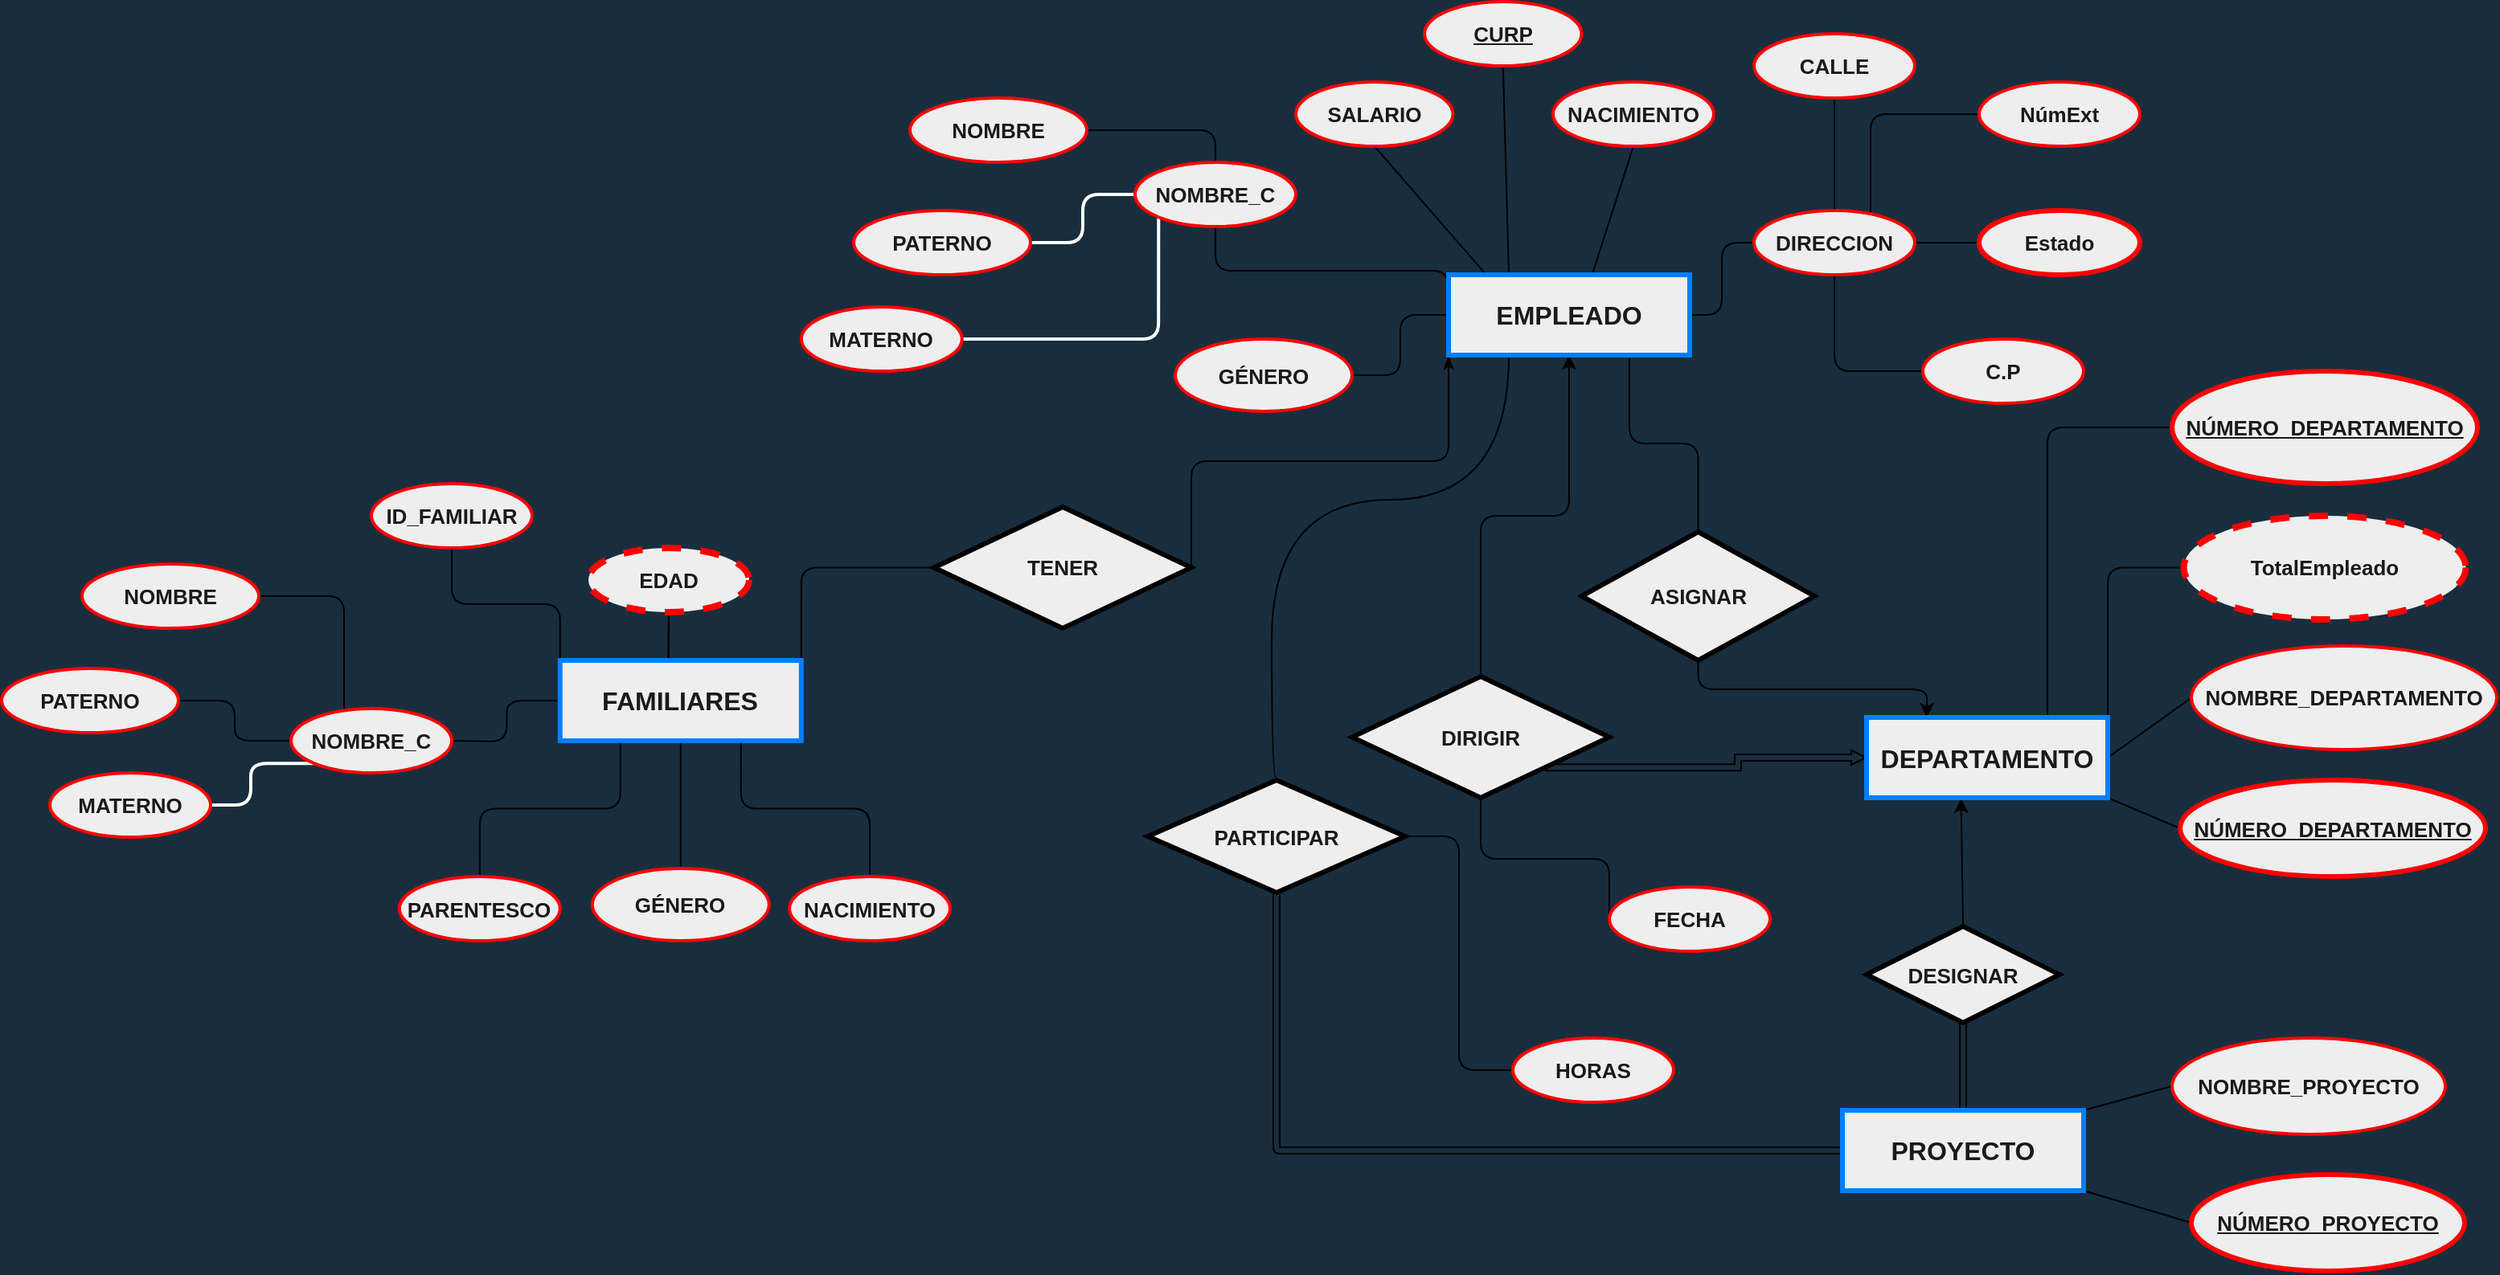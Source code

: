 <mxfile version="13.9.9" type="device"><diagram id="Cr8rwhKdKpi9vluvS5JP" name="Página-1"><mxGraphModel dx="1970" dy="540" grid="1" gridSize="10" guides="1" tooltips="1" connect="1" arrows="0" fold="1" page="1" pageScale="1" pageWidth="1169" pageHeight="827" background="#182E3E" math="0" shadow="0"><root><mxCell id="0"/><mxCell id="1" style="" parent="0"/><mxCell id="jqNfLadF7YpEhwLBkF7p-66" style="edgeStyle=elbowEdgeStyle;rounded=1;orthogonalLoop=1;jettySize=auto;elbow=vertical;html=1;exitX=0;exitY=0;exitDx=0;exitDy=0;startArrow=none;startFill=0;sourcePerimeterSpacing=0;endArrow=none;endFill=0;targetPerimeterSpacing=0;fillColor=none;" edge="1" parent="1" source="cJOQEZuyymXwWGWpgnNL-39" target="cJOQEZuyymXwWGWpgnNL-72"><mxGeometry relative="1" as="geometry"/></mxCell><mxCell id="cJOQEZuyymXwWGWpgnNL-13" style="edgeStyle=none;rounded=0;orthogonalLoop=1;jettySize=auto;html=1;exitX=0.593;exitY=0.02;exitDx=0;exitDy=0;endArrow=none;endFill=0;exitPerimeter=0;entryX=0.5;entryY=1;entryDx=0;entryDy=0;" parent="1" source="9bCEXv4croC0r56C43FN-2" target="cJOQEZuyymXwWGWpgnNL-21" edge="1"><mxGeometry relative="1" as="geometry"><mxPoint x="605.826" y="89.99" as="targetPoint"/></mxGeometry></mxCell><mxCell id="WdBcy9Mp8K7_9u4QYjNC-71" style="edgeStyle=elbowEdgeStyle;rounded=1;orthogonalLoop=1;jettySize=auto;html=1;exitX=0;exitY=0.5;exitDx=0;exitDy=0;entryX=0.5;entryY=1;entryDx=0;entryDy=0;startArrow=none;startFill=0;endArrow=none;endFill=0;elbow=vertical;" parent="1" source="9bCEXv4croC0r56C43FN-2" target="9bCEXv4croC0r56C43FN-3" edge="1"><mxGeometry relative="1" as="geometry"/></mxCell><mxCell id="jqNfLadF7YpEhwLBkF7p-11" style="edgeStyle=elbowEdgeStyle;rounded=1;orthogonalLoop=1;jettySize=auto;html=1;exitX=0.5;exitY=1;exitDx=0;exitDy=0;endArrow=none;endFill=0;startArrow=classic;startFill=1;elbow=vertical;" edge="1" parent="1" source="9bCEXv4croC0r56C43FN-2" target="jqNfLadF7YpEhwLBkF7p-10"><mxGeometry relative="1" as="geometry"/></mxCell><mxCell id="jqNfLadF7YpEhwLBkF7p-13" style="edgeStyle=elbowEdgeStyle;rounded=1;orthogonalLoop=1;jettySize=auto;html=1;exitX=0.75;exitY=1;exitDx=0;exitDy=0;entryX=0.5;entryY=0;entryDx=0;entryDy=0;endArrow=none;endFill=0;elbow=vertical;" edge="1" parent="1" source="9bCEXv4croC0r56C43FN-2" target="VEiRsSS-IjOUAJVpJDN8-1"><mxGeometry relative="1" as="geometry"/></mxCell><mxCell id="jqNfLadF7YpEhwLBkF7p-44" style="edgeStyle=orthogonalEdgeStyle;rounded=1;orthogonalLoop=1;jettySize=auto;html=1;exitX=0.5;exitY=0;exitDx=0;exitDy=0;entryX=1;entryY=0.5;entryDx=0;entryDy=0;startArrow=none;startFill=0;sourcePerimeterSpacing=0;endArrow=none;endFill=0;targetPerimeterSpacing=0;fillColor=none;" edge="1" parent="1" source="9bCEXv4croC0r56C43FN-3" target="cJOQEZuyymXwWGWpgnNL-20"><mxGeometry relative="1" as="geometry"/></mxCell><mxCell id="9bCEXv4croC0r56C43FN-14" style="rounded=1;sketch=0;orthogonalLoop=1;jettySize=auto;html=1;exitX=1;exitY=0.5;exitDx=0;exitDy=0;entryX=0;entryY=1;entryDx=0;entryDy=0;endArrow=none;endFill=0;strokeColor=#FFFFFF;strokeWidth=2;fontColor=#FFFFFF;startArrow=none;startFill=0;edgeStyle=orthogonalEdgeStyle;" parent="1" source="9bCEXv4croC0r56C43FN-17" target="9bCEXv4croC0r56C43FN-3" edge="1"><mxGeometry relative="1" as="geometry"><mxPoint x="225" y="77.75" as="sourcePoint"/><mxPoint x="265.0" y="165.5" as="targetPoint"/></mxGeometry></mxCell><mxCell id="9bCEXv4croC0r56C43FN-13" style="rounded=1;sketch=0;orthogonalLoop=1;jettySize=auto;html=1;entryX=0;entryY=0.5;entryDx=0;entryDy=0;strokeColor=#FFFFFF;fontColor=#FFFFFF;endArrow=none;endFill=0;strokeWidth=2;exitX=1;exitY=0.5;exitDx=0;exitDy=0;edgeStyle=orthogonalEdgeStyle;" parent="1" source="9bCEXv4croC0r56C43FN-18" target="9bCEXv4croC0r56C43FN-3" edge="1"><mxGeometry relative="1" as="geometry"><mxPoint x="275" y="30" as="sourcePoint"/></mxGeometry></mxCell><mxCell id="jqNfLadF7YpEhwLBkF7p-65" style="edgeStyle=elbowEdgeStyle;rounded=1;orthogonalLoop=1;jettySize=auto;html=1;exitX=1;exitY=0.5;exitDx=0;exitDy=0;entryX=0;entryY=0.5;entryDx=0;entryDy=0;startArrow=none;startFill=0;sourcePerimeterSpacing=0;endArrow=none;endFill=0;targetPerimeterSpacing=0;fillColor=none;" edge="1" parent="1" source="9bCEXv4croC0r56C43FN-22" target="9bCEXv4croC0r56C43FN-2"><mxGeometry relative="1" as="geometry"/></mxCell><mxCell id="cJOQEZuyymXwWGWpgnNL-15" style="rounded=1;orthogonalLoop=1;jettySize=auto;html=1;entryX=0.25;entryY=0;entryDx=0;entryDy=0;endArrow=none;endFill=0;exitX=0.5;exitY=1;exitDx=0;exitDy=0;" parent="1" source="cJOQEZuyymXwWGWpgnNL-19" target="9bCEXv4croC0r56C43FN-2" edge="1"><mxGeometry relative="1" as="geometry"><mxPoint x="518" as="sourcePoint"/></mxGeometry></mxCell><mxCell id="cJOQEZuyymXwWGWpgnNL-5" style="rounded=0;orthogonalLoop=1;jettySize=auto;html=1;exitX=0.5;exitY=1;exitDx=0;exitDy=0;entryX=0.5;entryY=0;entryDx=0;entryDy=0;endArrow=none;endFill=0;" parent="1" source="9bCEXv4croC0r56C43FN-26" target="cJOQEZuyymXwWGWpgnNL-1" edge="1"><mxGeometry relative="1" as="geometry"><mxPoint x="750.0" y="75" as="sourcePoint"/></mxGeometry></mxCell><mxCell id="cJOQEZuyymXwWGWpgnNL-18" style="edgeStyle=orthogonalEdgeStyle;rounded=1;orthogonalLoop=1;jettySize=auto;html=1;exitX=0;exitY=0.5;exitDx=0;exitDy=0;entryX=1;entryY=0.5;entryDx=0;entryDy=0;endArrow=none;endFill=0;" parent="1" source="cJOQEZuyymXwWGWpgnNL-1" target="9bCEXv4croC0r56C43FN-2" edge="1"><mxGeometry relative="1" as="geometry"/></mxCell><mxCell id="cJOQEZuyymXwWGWpgnNL-6" style="edgeStyle=orthogonalEdgeStyle;rounded=1;orthogonalLoop=1;jettySize=auto;html=1;endArrow=none;endFill=0;entryX=1;entryY=0;entryDx=0;entryDy=0;exitX=0;exitY=0.5;exitDx=0;exitDy=0;strokeColor=none;" parent="1" source="cJOQEZuyymXwWGWpgnNL-2" target="cJOQEZuyymXwWGWpgnNL-1" edge="1"><mxGeometry relative="1" as="geometry"><mxPoint x="810" y="25" as="targetPoint"/><mxPoint x="825" y="140" as="sourcePoint"/></mxGeometry></mxCell><mxCell id="jqNfLadF7YpEhwLBkF7p-49" style="edgeStyle=orthogonalEdgeStyle;rounded=1;orthogonalLoop=1;jettySize=auto;html=1;exitX=0;exitY=0.5;exitDx=0;exitDy=0;entryX=0.725;entryY=0.032;entryDx=0;entryDy=0;entryPerimeter=0;startArrow=none;startFill=0;sourcePerimeterSpacing=0;endArrow=none;endFill=0;targetPerimeterSpacing=0;fillColor=none;" edge="1" parent="1" source="cJOQEZuyymXwWGWpgnNL-2" target="cJOQEZuyymXwWGWpgnNL-1"><mxGeometry relative="1" as="geometry"/></mxCell><mxCell id="jqNfLadF7YpEhwLBkF7p-48" style="edgeStyle=orthogonalEdgeStyle;rounded=1;orthogonalLoop=1;jettySize=auto;html=1;exitX=0;exitY=0.5;exitDx=0;exitDy=0;entryX=1;entryY=0.5;entryDx=0;entryDy=0;startArrow=none;startFill=0;sourcePerimeterSpacing=0;endArrow=none;endFill=0;targetPerimeterSpacing=0;fillColor=none;" edge="1" parent="1" source="cJOQEZuyymXwWGWpgnNL-3" target="cJOQEZuyymXwWGWpgnNL-1"><mxGeometry relative="1" as="geometry"/></mxCell><mxCell id="cJOQEZuyymXwWGWpgnNL-8" style="edgeStyle=orthogonalEdgeStyle;rounded=1;orthogonalLoop=1;jettySize=auto;html=1;exitX=0;exitY=0.5;exitDx=0;exitDy=0;entryX=0.5;entryY=1;entryDx=0;entryDy=0;endArrow=none;endFill=0;" parent="1" source="cJOQEZuyymXwWGWpgnNL-4" target="cJOQEZuyymXwWGWpgnNL-1" edge="1"><mxGeometry relative="1" as="geometry"/></mxCell><mxCell id="cJOQEZuyymXwWGWpgnNL-14" style="edgeStyle=none;rounded=0;orthogonalLoop=1;jettySize=auto;html=1;exitX=0.5;exitY=1;exitDx=0;exitDy=0;entryX=0.158;entryY=0.007;entryDx=0;entryDy=0;entryPerimeter=0;endArrow=none;endFill=0;" parent="1" source="cJOQEZuyymXwWGWpgnNL-9" target="9bCEXv4croC0r56C43FN-2" edge="1"><mxGeometry relative="1" as="geometry"/></mxCell><mxCell id="VEiRsSS-IjOUAJVpJDN8-3" style="edgeStyle=elbowEdgeStyle;rounded=1;orthogonalLoop=1;jettySize=auto;html=1;entryX=0.5;entryY=1;entryDx=0;entryDy=0;endArrow=none;endFill=0;startArrow=classic;startFill=1;elbow=vertical;exitX=0.25;exitY=0;exitDx=0;exitDy=0;" parent="1" source="cJOQEZuyymXwWGWpgnNL-22" target="VEiRsSS-IjOUAJVpJDN8-1" edge="1"><mxGeometry relative="1" as="geometry"><mxPoint x="770" y="430" as="sourcePoint"/></mxGeometry></mxCell><mxCell id="cJOQEZuyymXwWGWpgnNL-27" style="edgeStyle=none;rounded=0;orthogonalLoop=1;jettySize=auto;html=1;exitX=0.5;exitY=1;exitDx=0;exitDy=0;endArrow=none;endFill=0;" parent="1" source="cJOQEZuyymXwWGWpgnNL-22" target="cJOQEZuyymXwWGWpgnNL-22" edge="1"><mxGeometry relative="1" as="geometry"/></mxCell><mxCell id="cJOQEZuyymXwWGWpgnNL-31" style="edgeStyle=none;rounded=0;orthogonalLoop=1;jettySize=auto;html=1;exitX=0;exitY=0.5;exitDx=0;exitDy=0;endArrow=none;endFill=0;entryX=1;entryY=0.5;entryDx=0;entryDy=0;" parent="1" source="cJOQEZuyymXwWGWpgnNL-28" target="cJOQEZuyymXwWGWpgnNL-22" edge="1"><mxGeometry relative="1" as="geometry"><mxPoint x="939.5" y="444.5" as="targetPoint"/></mxGeometry></mxCell><mxCell id="cJOQEZuyymXwWGWpgnNL-32" style="edgeStyle=none;rounded=0;orthogonalLoop=1;jettySize=auto;html=1;exitX=0;exitY=0.5;exitDx=0;exitDy=0;entryX=1;entryY=1;entryDx=0;entryDy=0;endArrow=none;endFill=0;" parent="1" source="cJOQEZuyymXwWGWpgnNL-29" target="cJOQEZuyymXwWGWpgnNL-22" edge="1"><mxGeometry relative="1" as="geometry"><mxPoint x="979" y="534.5" as="sourcePoint"/></mxGeometry></mxCell><mxCell id="cJOQEZuyymXwWGWpgnNL-37" style="edgeStyle=none;rounded=0;orthogonalLoop=1;jettySize=auto;html=1;exitX=1;exitY=0;exitDx=0;exitDy=0;entryX=0;entryY=0.5;entryDx=0;entryDy=0;endArrow=none;endFill=0;fontSize=13;" parent="1" source="cJOQEZuyymXwWGWpgnNL-34" target="cJOQEZuyymXwWGWpgnNL-35" edge="1"><mxGeometry relative="1" as="geometry"/></mxCell><mxCell id="cJOQEZuyymXwWGWpgnNL-38" style="edgeStyle=none;rounded=0;orthogonalLoop=1;jettySize=auto;html=1;exitX=1;exitY=1;exitDx=0;exitDy=0;entryX=0;entryY=0.5;entryDx=0;entryDy=0;endArrow=none;endFill=0;fontSize=13;" parent="1" source="cJOQEZuyymXwWGWpgnNL-34" target="cJOQEZuyymXwWGWpgnNL-36" edge="1"><mxGeometry relative="1" as="geometry"/></mxCell><mxCell id="jqNfLadF7YpEhwLBkF7p-61" style="edgeStyle=orthogonalEdgeStyle;rounded=1;orthogonalLoop=1;jettySize=auto;html=1;exitX=1;exitY=0;exitDx=0;exitDy=0;entryX=0;entryY=0.5;entryDx=0;entryDy=0;startArrow=none;startFill=0;sourcePerimeterSpacing=0;endArrow=none;endFill=0;targetPerimeterSpacing=0;fillColor=none;" edge="1" parent="1" source="cJOQEZuyymXwWGWpgnNL-39" target="jqNfLadF7YpEhwLBkF7p-58"><mxGeometry relative="1" as="geometry"/></mxCell><mxCell id="cJOQEZuyymXwWGWpgnNL-59" style="edgeStyle=orthogonalEdgeStyle;rounded=1;orthogonalLoop=1;jettySize=auto;html=1;exitX=0.5;exitY=0;exitDx=0;exitDy=0;entryX=0.75;entryY=1;entryDx=0;entryDy=0;endArrow=none;endFill=0;fontSize=13;" parent="1" source="cJOQEZuyymXwWGWpgnNL-40" target="cJOQEZuyymXwWGWpgnNL-39" edge="1"><mxGeometry relative="1" as="geometry"/></mxCell><mxCell id="cJOQEZuyymXwWGWpgnNL-57" style="edgeStyle=none;rounded=1;orthogonalLoop=1;jettySize=auto;html=1;exitX=0.5;exitY=0;exitDx=0;exitDy=0;endArrow=none;endFill=0;fontSize=13;" parent="1" source="cJOQEZuyymXwWGWpgnNL-41" target="cJOQEZuyymXwWGWpgnNL-39" edge="1"><mxGeometry relative="1" as="geometry"><mxPoint x="45" y="490" as="targetPoint"/></mxGeometry></mxCell><mxCell id="cJOQEZuyymXwWGWpgnNL-58" style="edgeStyle=orthogonalEdgeStyle;rounded=1;orthogonalLoop=1;jettySize=auto;html=1;exitX=0.5;exitY=0;exitDx=0;exitDy=0;entryX=0.25;entryY=1;entryDx=0;entryDy=0;endArrow=none;endFill=0;fontSize=13;" parent="1" source="cJOQEZuyymXwWGWpgnNL-42" target="cJOQEZuyymXwWGWpgnNL-39" edge="1"><mxGeometry relative="1" as="geometry"/></mxCell><mxCell id="cJOQEZuyymXwWGWpgnNL-46" style="rounded=1;sketch=0;orthogonalLoop=1;jettySize=auto;html=1;exitX=1;exitY=0.5;exitDx=0;exitDy=0;endArrow=none;endFill=0;strokeColor=#FFFFFF;strokeWidth=2;fontColor=#FFFFFF;startArrow=none;startFill=0;entryX=0;entryY=1;entryDx=0;entryDy=0;edgeStyle=orthogonalEdgeStyle;" parent="1" source="cJOQEZuyymXwWGWpgnNL-48" edge="1" target="cJOQEZuyymXwWGWpgnNL-45"><mxGeometry relative="1" as="geometry"><mxPoint x="-260" y="373.25" as="sourcePoint"/><mxPoint x="-185" y="480" as="targetPoint"/></mxGeometry></mxCell><mxCell id="jqNfLadF7YpEhwLBkF7p-19" style="edgeStyle=orthogonalEdgeStyle;rounded=1;orthogonalLoop=1;jettySize=auto;html=1;exitX=1;exitY=0.5;exitDx=0;exitDy=0;startArrow=none;startFill=0;sourcePerimeterSpacing=0;endArrow=none;endFill=0;targetPerimeterSpacing=0;fillColor=none;entryX=0;entryY=0.5;entryDx=0;entryDy=0;" edge="1" parent="1" source="cJOQEZuyymXwWGWpgnNL-49" target="cJOQEZuyymXwWGWpgnNL-45"><mxGeometry relative="1" as="geometry"><mxPoint x="-200" y="474.5" as="targetPoint"/></mxGeometry></mxCell><mxCell id="jqNfLadF7YpEhwLBkF7p-43" style="edgeStyle=orthogonalEdgeStyle;rounded=1;orthogonalLoop=1;jettySize=auto;html=1;exitX=1;exitY=0.5;exitDx=0;exitDy=0;entryX=0.33;entryY=0.063;entryDx=0;entryDy=0;entryPerimeter=0;startArrow=none;startFill=0;sourcePerimeterSpacing=0;endArrow=none;endFill=0;targetPerimeterSpacing=0;fillColor=none;" edge="1" parent="1" source="cJOQEZuyymXwWGWpgnNL-51" target="cJOQEZuyymXwWGWpgnNL-45"><mxGeometry relative="1" as="geometry"/></mxCell><mxCell id="cJOQEZuyymXwWGWpgnNL-70" style="edgeStyle=none;rounded=1;orthogonalLoop=1;jettySize=auto;html=1;exitX=0.5;exitY=1;exitDx=0;exitDy=0;entryX=0.449;entryY=-0.007;entryDx=0;entryDy=0;entryPerimeter=0;endArrow=none;endFill=0;fontSize=13;" parent="1" source="cJOQEZuyymXwWGWpgnNL-69" target="cJOQEZuyymXwWGWpgnNL-39" edge="1"><mxGeometry relative="1" as="geometry"/></mxCell><mxCell id="WdBcy9Mp8K7_9u4QYjNC-64" style="rounded=0;orthogonalLoop=1;jettySize=auto;html=1;exitX=0.5;exitY=0;exitDx=0;exitDy=0;entryX=0.392;entryY=1.01;entryDx=0;entryDy=0;entryPerimeter=0;endArrow=classic;endFill=1;startArrow=none;startFill=0;" parent="1" source="WdBcy9Mp8K7_9u4QYjNC-63" target="cJOQEZuyymXwWGWpgnNL-22" edge="1"><mxGeometry relative="1" as="geometry"><mxPoint x="848.5" y="509.5" as="targetPoint"/><mxPoint x="849" y="550" as="sourcePoint"/></mxGeometry></mxCell><mxCell id="WdBcy9Mp8K7_9u4QYjNC-65" style="rounded=0;orthogonalLoop=1;jettySize=auto;html=1;exitX=0.5;exitY=1;exitDx=0;exitDy=0;entryX=0.5;entryY=0;entryDx=0;entryDy=0;startArrow=none;startFill=0;endArrow=none;endFill=0;shape=link;" parent="1" source="WdBcy9Mp8K7_9u4QYjNC-63" target="cJOQEZuyymXwWGWpgnNL-34" edge="1"><mxGeometry relative="1" as="geometry"/></mxCell><mxCell id="jqNfLadF7YpEhwLBkF7p-3" style="rounded=1;orthogonalLoop=1;jettySize=auto;html=1;exitX=0;exitY=0.5;exitDx=0;exitDy=0;entryX=1;entryY=0;entryDx=0;entryDy=0;endArrow=none;endFill=0;edgeStyle=orthogonalEdgeStyle;" edge="1" parent="1" source="jqNfLadF7YpEhwLBkF7p-2" target="cJOQEZuyymXwWGWpgnNL-22"><mxGeometry relative="1" as="geometry"/></mxCell><mxCell id="jqNfLadF7YpEhwLBkF7p-8" style="edgeStyle=orthogonalEdgeStyle;rounded=1;orthogonalLoop=1;jettySize=auto;html=1;exitX=0;exitY=0.5;exitDx=0;exitDy=0;entryX=0.75;entryY=0;entryDx=0;entryDy=0;endArrow=none;endFill=0;" edge="1" parent="1" source="jqNfLadF7YpEhwLBkF7p-4" target="cJOQEZuyymXwWGWpgnNL-22"><mxGeometry relative="1" as="geometry"/></mxCell><mxCell id="jqNfLadF7YpEhwLBkF7p-12" style="rounded=0;orthogonalLoop=1;jettySize=auto;html=1;exitX=1;exitY=1;exitDx=0;exitDy=0;endArrow=classicThin;endFill=1;entryX=0;entryY=0.5;entryDx=0;entryDy=0;shape=flexArrow;targetPerimeterSpacing=0;sourcePerimeterSpacing=0;endSize=2.683;startSize=0;width=4;endWidth=4.167;edgeStyle=orthogonalEdgeStyle;" edge="1" parent="1" source="jqNfLadF7YpEhwLBkF7p-10" target="cJOQEZuyymXwWGWpgnNL-22"><mxGeometry relative="1" as="geometry"><mxPoint x="600" y="630" as="targetPoint"/></mxGeometry></mxCell><mxCell id="jqNfLadF7YpEhwLBkF7p-15" style="edgeStyle=elbowEdgeStyle;rounded=1;orthogonalLoop=1;jettySize=auto;elbow=vertical;html=1;exitX=0;exitY=0.5;exitDx=0;exitDy=0;startArrow=none;startFill=0;sourcePerimeterSpacing=0;endArrow=none;endFill=0;targetPerimeterSpacing=0;fillColor=none;entryX=0.5;entryY=1;entryDx=0;entryDy=0;" edge="1" parent="1" source="jqNfLadF7YpEhwLBkF7p-14" target="jqNfLadF7YpEhwLBkF7p-10"><mxGeometry relative="1" as="geometry"/></mxCell><mxCell id="jqNfLadF7YpEhwLBkF7p-18" style="edgeStyle=orthogonalEdgeStyle;rounded=1;orthogonalLoop=1;jettySize=auto;html=1;exitX=0.5;exitY=1;exitDx=0;exitDy=0;entryX=0;entryY=0.5;entryDx=0;entryDy=0;startArrow=none;startFill=0;sourcePerimeterSpacing=0;endArrow=none;endFill=0;targetPerimeterSpacing=0;fillColor=none;shape=link;" edge="1" parent="1" source="jqNfLadF7YpEhwLBkF7p-16" target="cJOQEZuyymXwWGWpgnNL-34"><mxGeometry relative="1" as="geometry"/></mxCell><mxCell id="jqNfLadF7YpEhwLBkF7p-60" style="edgeStyle=orthogonalEdgeStyle;rounded=1;orthogonalLoop=1;jettySize=auto;html=1;exitX=0.5;exitY=0;exitDx=0;exitDy=0;startArrow=none;startFill=0;sourcePerimeterSpacing=0;endArrow=none;endFill=0;targetPerimeterSpacing=0;fillColor=none;curved=1;entryX=0.25;entryY=1;entryDx=0;entryDy=0;" edge="1" parent="1" source="jqNfLadF7YpEhwLBkF7p-16" target="9bCEXv4croC0r56C43FN-2"><mxGeometry relative="1" as="geometry"><mxPoint x="440" y="380" as="targetPoint"/><Array as="points"><mxPoint x="420" y="330"/><mxPoint x="567" y="330"/></Array></mxGeometry></mxCell><mxCell id="jqNfLadF7YpEhwLBkF7p-39" style="edgeStyle=orthogonalEdgeStyle;rounded=1;orthogonalLoop=1;jettySize=auto;html=1;exitX=1;exitY=0.5;exitDx=0;exitDy=0;endArrow=none;endFill=0;fontSize=13;entryX=0;entryY=0.5;entryDx=0;entryDy=0;" edge="1" parent="1" target="cJOQEZuyymXwWGWpgnNL-39"><mxGeometry relative="1" as="geometry"><mxPoint x="-90" y="480" as="sourcePoint"/><mxPoint x="-30" y="454.5" as="targetPoint"/></mxGeometry></mxCell><mxCell id="jqNfLadF7YpEhwLBkF7p-42" style="edgeStyle=orthogonalEdgeStyle;rounded=1;orthogonalLoop=1;jettySize=auto;html=1;exitX=0.5;exitY=1;exitDx=0;exitDy=0;entryX=0.449;entryY=-0.007;entryDx=0;entryDy=0;entryPerimeter=0;endArrow=none;endFill=0;fontSize=13;" edge="1" parent="1"><mxGeometry relative="1" as="geometry"><mxPoint x="45" y="400" as="sourcePoint"/><mxPoint x="44.74" y="429.65" as="targetPoint"/></mxGeometry></mxCell><mxCell id="jqNfLadF7YpEhwLBkF7p-56" style="edgeStyle=orthogonalEdgeStyle;rounded=1;orthogonalLoop=1;jettySize=auto;html=1;exitX=0;exitY=0.5;exitDx=0;exitDy=0;entryX=1;entryY=0.5;entryDx=0;entryDy=0;startArrow=none;startFill=0;sourcePerimeterSpacing=0;endArrow=none;endFill=0;targetPerimeterSpacing=0;fillColor=none;" edge="1" parent="1" source="jqNfLadF7YpEhwLBkF7p-53" target="jqNfLadF7YpEhwLBkF7p-16"><mxGeometry relative="1" as="geometry"/></mxCell><mxCell id="jqNfLadF7YpEhwLBkF7p-62" style="edgeStyle=elbowEdgeStyle;rounded=1;orthogonalLoop=1;jettySize=auto;html=1;exitX=1;exitY=0.5;exitDx=0;exitDy=0;entryX=0;entryY=1;entryDx=0;entryDy=0;startArrow=none;startFill=0;sourcePerimeterSpacing=0;endArrow=classicThin;endFill=1;targetPerimeterSpacing=0;fillColor=none;elbow=vertical;" edge="1" parent="1" source="jqNfLadF7YpEhwLBkF7p-58" target="9bCEXv4croC0r56C43FN-2"><mxGeometry relative="1" as="geometry"/></mxCell><mxCell id="9bCEXv4croC0r56C43FN-2" value="EMPLEADO" style="whiteSpace=wrap;html=1;align=center;strokeWidth=3;fontSize=16;fontStyle=1;fillColor=#EEEEEE;fontColor=#1A1A1A;strokeColor=#007FFF;" parent="1" vertex="1"><mxGeometry x="530" y="190" width="150" height="50" as="geometry"/></mxCell><mxCell id="9bCEXv4croC0r56C43FN-3" value="NOMBRE_C" style="ellipse;whiteSpace=wrap;html=1;align=center;strokeWidth=2;fontSize=13;fontStyle=1;fillColor=#EEEEEE;fontColor=#1A1A1A;strokeColor=#FF0000;" parent="1" vertex="1"><mxGeometry x="335" y="120" width="100" height="40" as="geometry"/></mxCell><mxCell id="9bCEXv4croC0r56C43FN-17" value="MATERNO" style="ellipse;whiteSpace=wrap;html=1;align=center;strokeWidth=2;fontSize=13;fontStyle=1;verticalAlign=middle;fillColor=#EEEEEE;fontColor=#1A1A1A;strokeColor=#FF0000;" parent="1" vertex="1"><mxGeometry x="127.39" y="210" width="100" height="40" as="geometry"/></mxCell><mxCell id="9bCEXv4croC0r56C43FN-18" value="PATERNO" style="ellipse;whiteSpace=wrap;html=1;align=center;strokeWidth=2;fontSize=13;fontStyle=1;verticalAlign=middle;fillColor=#EEEEEE;fontColor=#1A1A1A;strokeColor=#FF0000;" parent="1" vertex="1"><mxGeometry x="160" y="150" width="110" height="40" as="geometry"/></mxCell><mxCell id="9bCEXv4croC0r56C43FN-22" value="GÉNERO" style="ellipse;whiteSpace=wrap;html=1;align=center;strokeWidth=2;fontSize=13;fontStyle=1;verticalAlign=middle;fillColor=#EEEEEE;fontColor=#1A1A1A;strokeColor=#FF0000;" parent="1" vertex="1"><mxGeometry x="360" y="230" width="110" height="45" as="geometry"/></mxCell><mxCell id="9bCEXv4croC0r56C43FN-26" value="CALLE" style="ellipse;whiteSpace=wrap;html=1;align=center;strokeWidth=2;fontSize=13;fontStyle=1;verticalAlign=middle;fillColor=#EEEEEE;fontColor=#1A1A1A;strokeColor=#FF0000;" parent="1" vertex="1"><mxGeometry x="720" y="40" width="100" height="40" as="geometry"/></mxCell><mxCell id="cJOQEZuyymXwWGWpgnNL-1" value="DIRECCION" style="ellipse;whiteSpace=wrap;html=1;align=center;strokeWidth=2;fontSize=13;fontStyle=1;verticalAlign=middle;fillColor=#EEEEEE;fontColor=#1A1A1A;strokeColor=#FF0000;" parent="1" vertex="1"><mxGeometry x="720" y="150" width="100" height="40" as="geometry"/></mxCell><mxCell id="cJOQEZuyymXwWGWpgnNL-2" value="NúmExt" style="ellipse;whiteSpace=wrap;html=1;align=center;strokeWidth=2;fontSize=13;fontStyle=1;verticalAlign=middle;fillColor=#EEEEEE;fontColor=#1A1A1A;strokeColor=#FF0000;" parent="1" vertex="1"><mxGeometry x="860" y="70" width="100" height="40" as="geometry"/></mxCell><mxCell id="cJOQEZuyymXwWGWpgnNL-3" value="Estado" style="ellipse;whiteSpace=wrap;html=1;align=center;strokeWidth=3;fontSize=13;fontStyle=1;verticalAlign=middle;fillColor=#EEEEEE;fontColor=#1A1A1A;strokeColor=#FF0000;" parent="1" vertex="1"><mxGeometry x="860" y="150" width="100" height="40" as="geometry"/></mxCell><mxCell id="cJOQEZuyymXwWGWpgnNL-4" value="C.P" style="ellipse;whiteSpace=wrap;html=1;align=center;strokeWidth=2;fontSize=13;fontStyle=1;verticalAlign=middle;fillColor=#EEEEEE;fontColor=#1A1A1A;strokeColor=#FF0000;" parent="1" vertex="1"><mxGeometry x="825" y="230" width="100" height="40" as="geometry"/></mxCell><mxCell id="cJOQEZuyymXwWGWpgnNL-9" value="SALARIO" style="ellipse;whiteSpace=wrap;html=1;align=center;strokeWidth=2;fontSize=13;fontStyle=1;verticalAlign=middle;fillColor=#EEEEEE;fontColor=#1A1A1A;strokeColor=#FF0000;" parent="1" vertex="1"><mxGeometry x="435" y="70" width="97.78" height="40" as="geometry"/></mxCell><mxCell id="cJOQEZuyymXwWGWpgnNL-19" value="&lt;u&gt;CURP&lt;/u&gt;" style="ellipse;whiteSpace=wrap;html=1;align=center;strokeWidth=2;fontSize=13;fontStyle=1;verticalAlign=middle;fillColor=#EEEEEE;fontColor=#1A1A1A;strokeColor=#FF0000;" parent="1" vertex="1"><mxGeometry x="515" y="20" width="97.78" height="40" as="geometry"/></mxCell><mxCell id="cJOQEZuyymXwWGWpgnNL-20" value="NOMBRE" style="ellipse;whiteSpace=wrap;html=1;align=center;strokeWidth=2;fontSize=13;fontStyle=1;verticalAlign=middle;fillColor=#EEEEEE;fontColor=#1A1A1A;strokeColor=#FF0000;" parent="1" vertex="1"><mxGeometry x="195" y="80" width="110" height="40" as="geometry"/></mxCell><mxCell id="cJOQEZuyymXwWGWpgnNL-21" value="NACIMIENTO" style="ellipse;whiteSpace=wrap;html=1;align=center;strokeWidth=2;fontSize=13;fontStyle=1;verticalAlign=middle;fillColor=#EEEEEE;fontColor=#1A1A1A;strokeColor=#FF0000;" parent="1" vertex="1"><mxGeometry x="595" y="70" width="100" height="40" as="geometry"/></mxCell><mxCell id="cJOQEZuyymXwWGWpgnNL-22" value="DEPARTAMENTO" style="whiteSpace=wrap;html=1;align=center;strokeWidth=3;fontSize=16;fontStyle=1;fillColor=#EEEEEE;fontColor=#1A1A1A;strokeColor=#007FFF;" parent="1" vertex="1"><mxGeometry x="790" y="465.5" width="150" height="50" as="geometry"/></mxCell><mxCell id="cJOQEZuyymXwWGWpgnNL-28" value="NOMBRE_DEPARTAMENTO" style="ellipse;whiteSpace=wrap;html=1;align=center;fontSize=13;fontColor=#1A1A1A;fontStyle=1;strokeColor=#FF0000;strokeWidth=2;fillColor=#EEEEEE;" parent="1" vertex="1"><mxGeometry x="992" y="421" width="190" height="64.5" as="geometry"/></mxCell><mxCell id="cJOQEZuyymXwWGWpgnNL-29" value="NÚMERO_DEPARTAMENTO" style="ellipse;whiteSpace=wrap;html=1;align=center;fontSize=13;fontColor=#1A1A1A;fontStyle=5;strokeColor=#FF0000;strokeWidth=3;fillColor=#EEEEEE;" parent="1" vertex="1"><mxGeometry x="985" y="504.5" width="190" height="60" as="geometry"/></mxCell><mxCell id="cJOQEZuyymXwWGWpgnNL-34" value="PROYECTO" style="whiteSpace=wrap;html=1;align=center;strokeWidth=3;fontSize=16;fontStyle=1;fillColor=#EEEEEE;fontColor=#1A1A1A;strokeColor=#007FFF;" parent="1" vertex="1"><mxGeometry x="775" y="710" width="150" height="50" as="geometry"/></mxCell><mxCell id="cJOQEZuyymXwWGWpgnNL-35" value="NOMBRE_PROYECTO" style="ellipse;whiteSpace=wrap;html=1;align=center;fontSize=13;fontColor=#1A1A1A;fontStyle=1;strokeColor=#FF0000;strokeWidth=2;fillColor=#EEEEEE;" parent="1" vertex="1"><mxGeometry x="980" y="665" width="170" height="60" as="geometry"/></mxCell><mxCell id="cJOQEZuyymXwWGWpgnNL-36" value="NÚMERO_PROYECTO" style="ellipse;whiteSpace=wrap;html=1;align=center;fontSize=13;fontColor=#1A1A1A;fontStyle=5;strokeColor=#FF0000;strokeWidth=3;fillColor=#EEEEEE;" parent="1" vertex="1"><mxGeometry x="992" y="750" width="170" height="60" as="geometry"/></mxCell><mxCell id="cJOQEZuyymXwWGWpgnNL-39" value="FAMILIARES" style="whiteSpace=wrap;html=1;align=center;strokeWidth=3;fontSize=16;fontStyle=1;fillColor=#EEEEEE;fontColor=#1A1A1A;strokeColor=#007FFF;" parent="1" vertex="1"><mxGeometry x="-22.61" y="430" width="150" height="50" as="geometry"/></mxCell><mxCell id="cJOQEZuyymXwWGWpgnNL-40" value="NACIMIENTO" style="ellipse;whiteSpace=wrap;html=1;align=center;strokeWidth=2;fontSize=13;fontStyle=1;verticalAlign=middle;fillColor=#EEEEEE;fontColor=#1A1A1A;strokeColor=#FF0000;" parent="1" vertex="1"><mxGeometry x="120" y="564.5" width="100" height="40" as="geometry"/></mxCell><mxCell id="cJOQEZuyymXwWGWpgnNL-41" value="GÉNERO" style="ellipse;whiteSpace=wrap;html=1;align=center;strokeWidth=2;fontSize=13;fontStyle=1;verticalAlign=middle;fillColor=#EEEEEE;fontColor=#1A1A1A;strokeColor=#FF0000;" parent="1" vertex="1"><mxGeometry x="-2.61" y="559.5" width="110" height="45" as="geometry"/></mxCell><mxCell id="cJOQEZuyymXwWGWpgnNL-42" value="PARENTESCO" style="ellipse;whiteSpace=wrap;html=1;align=center;strokeWidth=2;fontSize=13;fontStyle=1;verticalAlign=middle;fillColor=#EEEEEE;fontColor=#1A1A1A;strokeColor=#FF0000;" parent="1" vertex="1"><mxGeometry x="-122.61" y="564.5" width="100" height="40" as="geometry"/></mxCell><mxCell id="cJOQEZuyymXwWGWpgnNL-45" value="NOMBRE_C" style="ellipse;whiteSpace=wrap;html=1;align=center;strokeWidth=2;fontSize=13;fontStyle=1;fillColor=#EEEEEE;fontColor=#1A1A1A;strokeColor=#FF0000;" parent="1" vertex="1"><mxGeometry x="-190" y="460" width="100" height="40" as="geometry"/></mxCell><mxCell id="cJOQEZuyymXwWGWpgnNL-48" value="MATERNO" style="ellipse;whiteSpace=wrap;html=1;align=center;strokeWidth=2;fontSize=13;fontStyle=1;verticalAlign=middle;fillColor=#EEEEEE;fontColor=#1A1A1A;strokeColor=#FF0000;" parent="1" vertex="1"><mxGeometry x="-340" y="500" width="100" height="40" as="geometry"/></mxCell><mxCell id="cJOQEZuyymXwWGWpgnNL-49" value="PATERNO" style="ellipse;whiteSpace=wrap;html=1;align=center;strokeWidth=2;fontSize=13;fontStyle=1;verticalAlign=middle;fillColor=#EEEEEE;fontColor=#1A1A1A;strokeColor=#FF0000;" parent="1" vertex="1"><mxGeometry x="-370" y="435" width="110" height="40" as="geometry"/></mxCell><mxCell id="cJOQEZuyymXwWGWpgnNL-51" value="NOMBRE" style="ellipse;whiteSpace=wrap;html=1;align=center;strokeWidth=2;fontSize=13;fontStyle=1;verticalAlign=middle;fillColor=#EEEEEE;fontColor=#1A1A1A;strokeColor=#FF0000;" parent="1" vertex="1"><mxGeometry x="-320" y="370" width="110" height="40" as="geometry"/></mxCell><mxCell id="cJOQEZuyymXwWGWpgnNL-69" value="EDAD" style="ellipse;whiteSpace=wrap;html=1;align=center;strokeWidth=4;fontSize=13;fontStyle=1;verticalAlign=middle;fillColor=#EEEEEE;fontColor=#1A1A1A;strokeColor=#FF0000;dashed=1;sketch=0;shadow=0;allowArrows=0;" parent="1" vertex="1"><mxGeometry x="-5" y="360" width="100" height="40" as="geometry"/></mxCell><mxCell id="cJOQEZuyymXwWGWpgnNL-72" value="ID_FAMILIAR" style="ellipse;whiteSpace=wrap;html=1;align=center;strokeWidth=2;fontSize=13;fontStyle=1;verticalAlign=middle;fillColor=#EEEEEE;fontColor=#1A1A1A;strokeColor=#FF0000;" parent="1" vertex="1"><mxGeometry x="-140.0" y="320" width="100" height="40" as="geometry"/></mxCell><mxCell id="VEiRsSS-IjOUAJVpJDN8-1" value="ASIGNAR" style="shape=rhombus;perimeter=rhombusPerimeter;whiteSpace=wrap;html=1;align=center;fontSize=13;fontColor=#1A1A1A;fontStyle=1;strokeWidth=3;fillColor=#EEEEEE;strokeColor=#000000;" parent="1" vertex="1"><mxGeometry x="612.78" y="350" width="145" height="80" as="geometry"/></mxCell><mxCell id="WdBcy9Mp8K7_9u4QYjNC-63" value="DESIGNAR" style="shape=rhombus;perimeter=rhombusPerimeter;whiteSpace=wrap;html=1;align=center;fontSize=13;fontColor=#1A1A1A;fontStyle=1;strokeColor=#000000;strokeWidth=3;fillColor=#EEEEEE;" parent="1" vertex="1"><mxGeometry x="790" y="595.5" width="120" height="60" as="geometry"/></mxCell><mxCell id="jqNfLadF7YpEhwLBkF7p-2" value="TotalEmpleado" style="ellipse;whiteSpace=wrap;html=1;align=center;fontSize=13;fontColor=#1A1A1A;fontStyle=1;strokeColor=#FF0000;strokeWidth=4;fillColor=#EEEEEE;dashed=1;" vertex="1" parent="1"><mxGeometry x="987.25" y="340" width="175.5" height="64.5" as="geometry"/></mxCell><mxCell id="jqNfLadF7YpEhwLBkF7p-4" value="NÚMERO_DEPARTAMENTO" style="ellipse;whiteSpace=wrap;html=1;align=center;fontSize=13;fontColor=#1A1A1A;fontStyle=5;strokeColor=#FF0000;strokeWidth=3;fillColor=#EEEEEE;" vertex="1" parent="1"><mxGeometry x="980" y="250" width="190" height="70" as="geometry"/></mxCell><mxCell id="jqNfLadF7YpEhwLBkF7p-10" value="DIRIGIR" style="shape=rhombus;perimeter=rhombusPerimeter;whiteSpace=wrap;html=1;align=center;fontSize=13;fontColor=#1A1A1A;fontStyle=1;strokeWidth=3;fillColor=#EEEEEE;strokeColor=#000000;" vertex="1" parent="1"><mxGeometry x="470" y="440" width="160" height="75.5" as="geometry"/></mxCell><mxCell id="jqNfLadF7YpEhwLBkF7p-14" value="FECHA" style="ellipse;whiteSpace=wrap;html=1;align=center;strokeWidth=2;fontSize=13;fontStyle=1;verticalAlign=middle;fillColor=#EEEEEE;fontColor=#1A1A1A;strokeColor=#FF0000;" vertex="1" parent="1"><mxGeometry x="630" y="571" width="100" height="40" as="geometry"/></mxCell><mxCell id="jqNfLadF7YpEhwLBkF7p-16" value="PARTICIPAR" style="shape=rhombus;perimeter=rhombusPerimeter;whiteSpace=wrap;html=1;align=center;fontSize=13;fontColor=#1A1A1A;fontStyle=1;strokeWidth=3;fillColor=#EEEEEE;strokeColor=#000000;" vertex="1" parent="1"><mxGeometry x="343" y="504.5" width="160" height="70" as="geometry"/></mxCell><mxCell id="jqNfLadF7YpEhwLBkF7p-53" value="HORAS" style="ellipse;whiteSpace=wrap;html=1;align=center;strokeWidth=2;fontSize=13;fontStyle=1;verticalAlign=middle;fillColor=#EEEEEE;fontColor=#1A1A1A;strokeColor=#FF0000;" vertex="1" parent="1"><mxGeometry x="570" y="665" width="100" height="40" as="geometry"/></mxCell><mxCell id="jqNfLadF7YpEhwLBkF7p-58" value="TENER" style="shape=rhombus;perimeter=rhombusPerimeter;whiteSpace=wrap;html=1;align=center;fontSize=13;fontColor=#1A1A1A;fontStyle=1;strokeWidth=3;fillColor=#EEEEEE;strokeColor=#000000;" vertex="1" parent="1"><mxGeometry x="210" y="334.5" width="160" height="75.5" as="geometry"/></mxCell></root></mxGraphModel></diagram></mxfile>